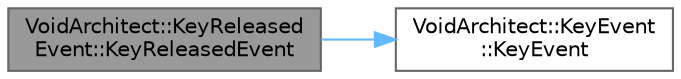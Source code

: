 digraph "VoidArchitect::KeyReleasedEvent::KeyReleasedEvent"
{
 // LATEX_PDF_SIZE
  bgcolor="transparent";
  edge [fontname=Helvetica,fontsize=10,labelfontname=Helvetica,labelfontsize=10];
  node [fontname=Helvetica,fontsize=10,shape=box,height=0.2,width=0.4];
  rankdir="LR";
  Node1 [id="Node000001",label="VoidArchitect::KeyReleased\lEvent::KeyReleasedEvent",height=0.2,width=0.4,color="gray40", fillcolor="grey60", style="filled", fontcolor="black",tooltip=" "];
  Node1 -> Node2 [id="edge1_Node000001_Node000002",color="steelblue1",style="solid",tooltip=" "];
  Node2 [id="Node000002",label="VoidArchitect::KeyEvent\l::KeyEvent",height=0.2,width=0.4,color="grey40", fillcolor="white", style="filled",URL="$class_void_architect_1_1_key_event.html#a8a6c31fa7f859b5087132e4124d5f88c",tooltip=" "];
}
